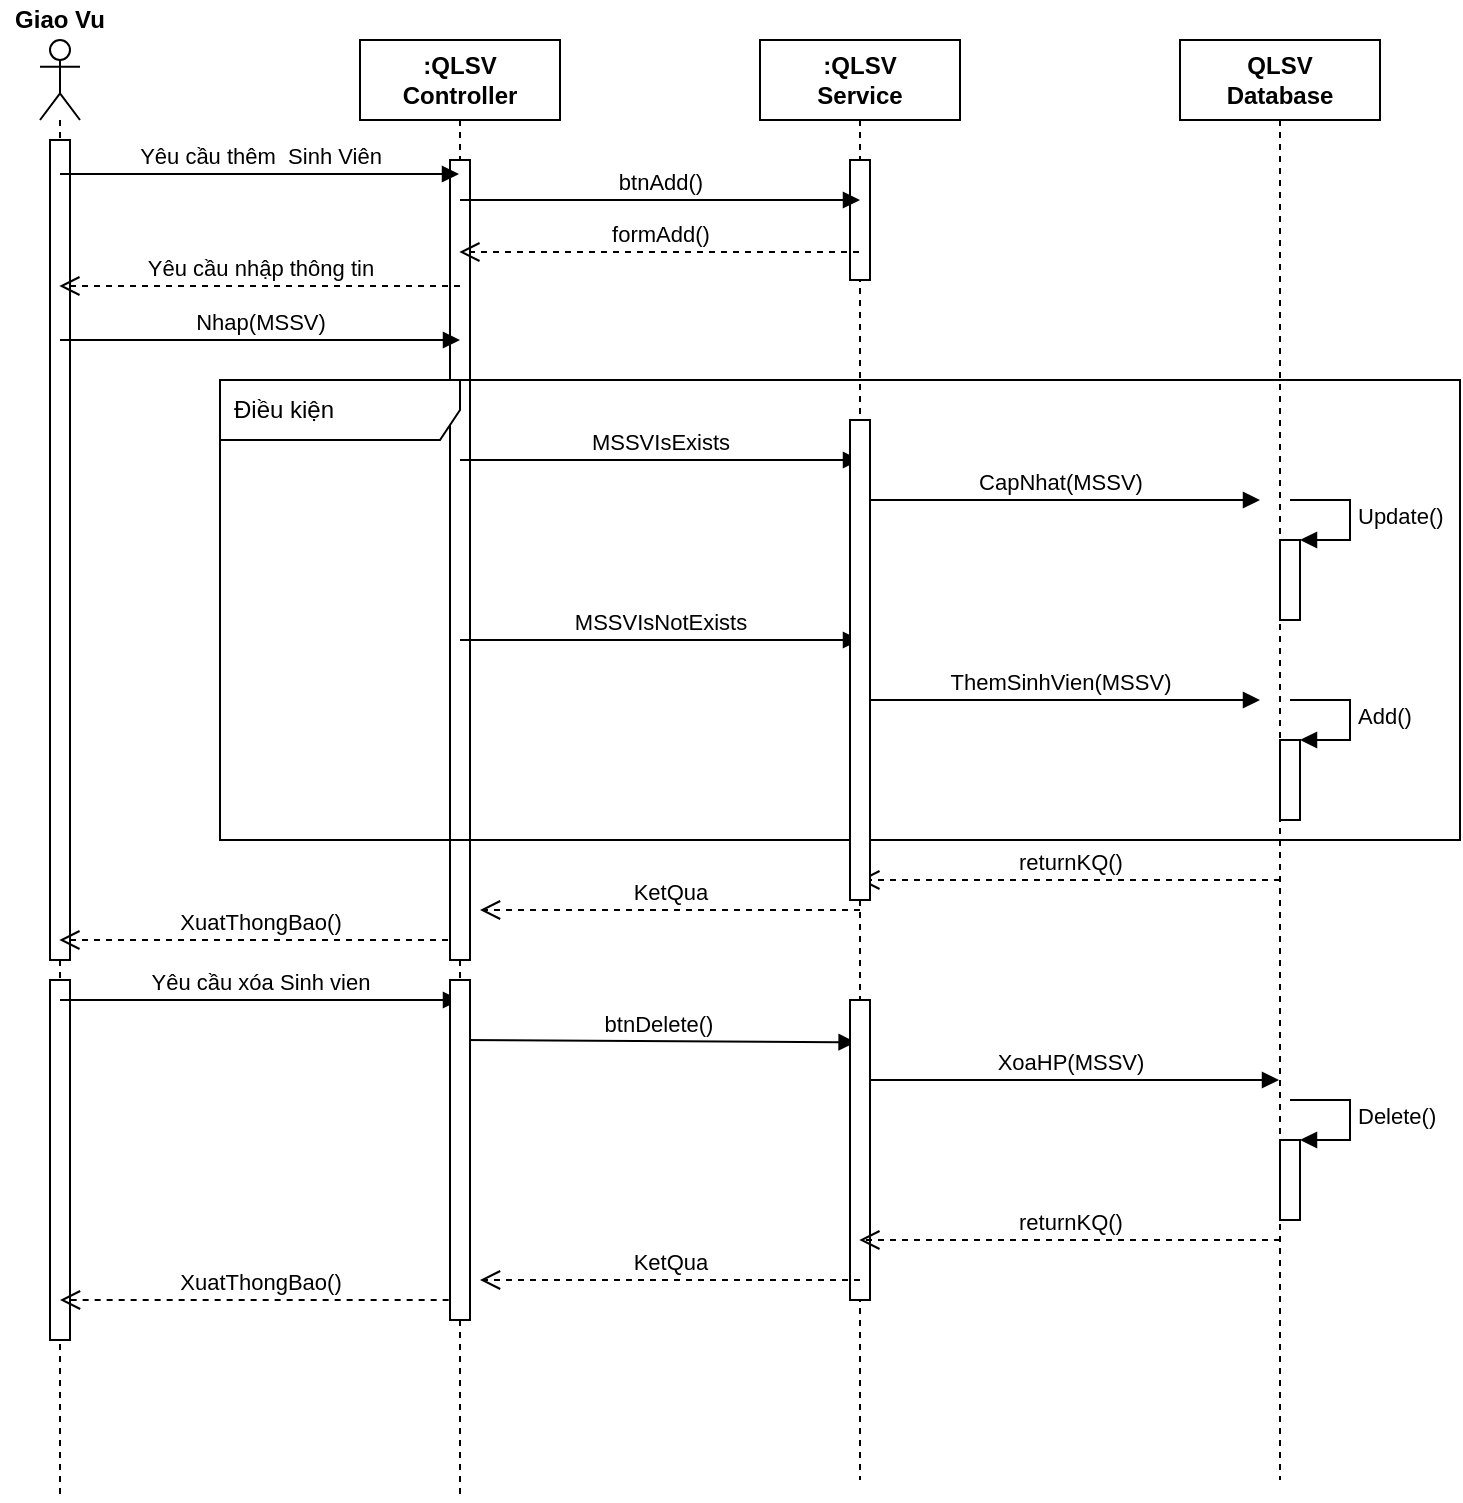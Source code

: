 <mxfile version="15.3.8" type="github">
  <diagram id="kgpKYQtTHZ0yAKxKKP6v" name="Page-1">
    <mxGraphModel dx="1183" dy="723" grid="1" gridSize="10" guides="1" tooltips="1" connect="1" arrows="1" fold="1" page="1" pageScale="1" pageWidth="850" pageHeight="1100" math="0" shadow="0">
      <root>
        <mxCell id="0" />
        <mxCell id="1" parent="0" />
        <mxCell id="0l0TKPkAK2tU7KHpgZkD-28" value="" style="shape=umlLifeline;participant=umlActor;perimeter=lifelinePerimeter;whiteSpace=wrap;html=1;container=1;collapsible=0;recursiveResize=0;verticalAlign=top;spacingTop=36;outlineConnect=0;fontStyle=1" vertex="1" parent="1">
          <mxGeometry x="100" y="120" width="20" height="730" as="geometry" />
        </mxCell>
        <mxCell id="0l0TKPkAK2tU7KHpgZkD-67" value="" style="html=1;points=[];perimeter=orthogonalPerimeter;" vertex="1" parent="0l0TKPkAK2tU7KHpgZkD-28">
          <mxGeometry x="5" y="50" width="10" height="410" as="geometry" />
        </mxCell>
        <mxCell id="0l0TKPkAK2tU7KHpgZkD-68" value="" style="html=1;points=[];perimeter=orthogonalPerimeter;" vertex="1" parent="0l0TKPkAK2tU7KHpgZkD-28">
          <mxGeometry x="5" y="470" width="10" height="180" as="geometry" />
        </mxCell>
        <mxCell id="0l0TKPkAK2tU7KHpgZkD-29" value=":QLSV&lt;br&gt;Controller" style="shape=umlLifeline;perimeter=lifelinePerimeter;whiteSpace=wrap;html=1;container=1;collapsible=0;recursiveResize=0;outlineConnect=0;fontStyle=1" vertex="1" parent="1">
          <mxGeometry x="260" y="120" width="100" height="730" as="geometry" />
        </mxCell>
        <mxCell id="0l0TKPkAK2tU7KHpgZkD-54" value="XuatThongBao()" style="html=1;verticalAlign=bottom;endArrow=open;dashed=1;endSize=8;" edge="1" parent="0l0TKPkAK2tU7KHpgZkD-29">
          <mxGeometry relative="1" as="geometry">
            <mxPoint x="50" y="450" as="sourcePoint" />
            <mxPoint x="-150.333" y="450" as="targetPoint" />
          </mxGeometry>
        </mxCell>
        <mxCell id="0l0TKPkAK2tU7KHpgZkD-55" value="Yêu cầu xóa Sinh vien" style="html=1;verticalAlign=bottom;endArrow=block;" edge="1" parent="0l0TKPkAK2tU7KHpgZkD-29">
          <mxGeometry width="80" relative="1" as="geometry">
            <mxPoint x="-150" y="480" as="sourcePoint" />
            <mxPoint x="50" y="480" as="targetPoint" />
          </mxGeometry>
        </mxCell>
        <mxCell id="0l0TKPkAK2tU7KHpgZkD-56" value="btnDelete()" style="html=1;verticalAlign=bottom;endArrow=block;entryX=0.478;entryY=0.696;entryDx=0;entryDy=0;entryPerimeter=0;" edge="1" parent="0l0TKPkAK2tU7KHpgZkD-29" target="0l0TKPkAK2tU7KHpgZkD-30">
          <mxGeometry width="80" relative="1" as="geometry">
            <mxPoint x="50" y="500" as="sourcePoint" />
            <mxPoint x="130" y="500" as="targetPoint" />
          </mxGeometry>
        </mxCell>
        <mxCell id="0l0TKPkAK2tU7KHpgZkD-62" value="XuatThongBao()" style="html=1;verticalAlign=bottom;endArrow=open;dashed=1;endSize=8;" edge="1" parent="0l0TKPkAK2tU7KHpgZkD-29">
          <mxGeometry relative="1" as="geometry">
            <mxPoint x="50.33" y="630" as="sourcePoint" />
            <mxPoint x="-150.003" y="630" as="targetPoint" />
          </mxGeometry>
        </mxCell>
        <mxCell id="0l0TKPkAK2tU7KHpgZkD-69" value="" style="html=1;points=[];perimeter=orthogonalPerimeter;" vertex="1" parent="0l0TKPkAK2tU7KHpgZkD-29">
          <mxGeometry x="45" y="60" width="10" height="400" as="geometry" />
        </mxCell>
        <mxCell id="0l0TKPkAK2tU7KHpgZkD-70" value="" style="html=1;points=[];perimeter=orthogonalPerimeter;" vertex="1" parent="0l0TKPkAK2tU7KHpgZkD-29">
          <mxGeometry x="45" y="470" width="10" height="170" as="geometry" />
        </mxCell>
        <mxCell id="0l0TKPkAK2tU7KHpgZkD-30" value=":QLSV&lt;br&gt;Service" style="shape=umlLifeline;perimeter=lifelinePerimeter;whiteSpace=wrap;html=1;container=1;collapsible=0;recursiveResize=0;outlineConnect=0;fontStyle=1" vertex="1" parent="1">
          <mxGeometry x="460" y="120" width="100" height="720" as="geometry" />
        </mxCell>
        <mxCell id="0l0TKPkAK2tU7KHpgZkD-57" value="XoaHP(MSSV)" style="html=1;verticalAlign=bottom;endArrow=block;" edge="1" parent="0l0TKPkAK2tU7KHpgZkD-30" target="0l0TKPkAK2tU7KHpgZkD-31">
          <mxGeometry width="80" relative="1" as="geometry">
            <mxPoint x="50" y="520" as="sourcePoint" />
            <mxPoint x="130" y="520" as="targetPoint" />
          </mxGeometry>
        </mxCell>
        <mxCell id="0l0TKPkAK2tU7KHpgZkD-71" value="" style="html=1;points=[];perimeter=orthogonalPerimeter;" vertex="1" parent="0l0TKPkAK2tU7KHpgZkD-30">
          <mxGeometry x="45" y="60" width="10" height="60" as="geometry" />
        </mxCell>
        <mxCell id="0l0TKPkAK2tU7KHpgZkD-73" value="" style="html=1;points=[];perimeter=orthogonalPerimeter;" vertex="1" parent="0l0TKPkAK2tU7KHpgZkD-30">
          <mxGeometry x="45" y="480" width="10" height="150" as="geometry" />
        </mxCell>
        <mxCell id="0l0TKPkAK2tU7KHpgZkD-31" value="QLSV&lt;br&gt;Database" style="shape=umlLifeline;perimeter=lifelinePerimeter;whiteSpace=wrap;html=1;container=1;collapsible=0;recursiveResize=0;outlineConnect=0;fontStyle=1" vertex="1" parent="1">
          <mxGeometry x="670" y="120" width="100" height="720" as="geometry" />
        </mxCell>
        <mxCell id="0l0TKPkAK2tU7KHpgZkD-58" value="" style="html=1;points=[];perimeter=orthogonalPerimeter;" vertex="1" parent="0l0TKPkAK2tU7KHpgZkD-31">
          <mxGeometry x="50" y="550" width="10" height="40" as="geometry" />
        </mxCell>
        <mxCell id="0l0TKPkAK2tU7KHpgZkD-59" value="Delete()" style="edgeStyle=orthogonalEdgeStyle;html=1;align=left;spacingLeft=2;endArrow=block;rounded=0;entryX=1;entryY=0;" edge="1" target="0l0TKPkAK2tU7KHpgZkD-58" parent="0l0TKPkAK2tU7KHpgZkD-31">
          <mxGeometry relative="1" as="geometry">
            <mxPoint x="55" y="530" as="sourcePoint" />
            <Array as="points">
              <mxPoint x="85" y="530" />
            </Array>
          </mxGeometry>
        </mxCell>
        <mxCell id="0l0TKPkAK2tU7KHpgZkD-32" value="Giao Vu" style="text;html=1;strokeColor=none;fillColor=none;align=center;verticalAlign=middle;whiteSpace=wrap;rounded=0;fontStyle=1" vertex="1" parent="1">
          <mxGeometry x="80" y="100" width="60" height="20" as="geometry" />
        </mxCell>
        <mxCell id="0l0TKPkAK2tU7KHpgZkD-33" value="Yêu cầu thêm&amp;nbsp; Sinh Viên" style="html=1;verticalAlign=bottom;endArrow=block;" edge="1" parent="1">
          <mxGeometry width="80" relative="1" as="geometry">
            <mxPoint x="110" y="187" as="sourcePoint" />
            <mxPoint x="309.5" y="187" as="targetPoint" />
          </mxGeometry>
        </mxCell>
        <mxCell id="0l0TKPkAK2tU7KHpgZkD-35" value="formAdd()" style="html=1;verticalAlign=bottom;endArrow=open;dashed=1;endSize=8;" edge="1" parent="1">
          <mxGeometry relative="1" as="geometry">
            <mxPoint x="509.5" y="226" as="sourcePoint" />
            <mxPoint x="309.667" y="226" as="targetPoint" />
            <Array as="points">
              <mxPoint x="350" y="226" />
            </Array>
          </mxGeometry>
        </mxCell>
        <mxCell id="0l0TKPkAK2tU7KHpgZkD-36" value="Yêu cầu nhập thông tin" style="html=1;verticalAlign=bottom;endArrow=open;dashed=1;endSize=8;" edge="1" parent="1">
          <mxGeometry relative="1" as="geometry">
            <mxPoint x="310" y="243" as="sourcePoint" />
            <mxPoint x="109.667" y="243" as="targetPoint" />
          </mxGeometry>
        </mxCell>
        <mxCell id="0l0TKPkAK2tU7KHpgZkD-37" value="Nhap(MSSV)" style="html=1;verticalAlign=bottom;endArrow=block;" edge="1" parent="1">
          <mxGeometry width="80" relative="1" as="geometry">
            <mxPoint x="110" y="270" as="sourcePoint" />
            <mxPoint x="310" y="270" as="targetPoint" />
          </mxGeometry>
        </mxCell>
        <mxCell id="0l0TKPkAK2tU7KHpgZkD-40" value="Điều kiện" style="shape=umlFrame;whiteSpace=wrap;html=1;width=120;height=30;boundedLbl=1;verticalAlign=middle;align=left;spacingLeft=5;" vertex="1" parent="1">
          <mxGeometry x="190" y="290" width="620" height="230" as="geometry" />
        </mxCell>
        <mxCell id="0l0TKPkAK2tU7KHpgZkD-41" value="MSSVIsExists" style="html=1;verticalAlign=bottom;endArrow=block;" edge="1" parent="1">
          <mxGeometry width="80" relative="1" as="geometry">
            <mxPoint x="310" y="330" as="sourcePoint" />
            <mxPoint x="510" y="330" as="targetPoint" />
          </mxGeometry>
        </mxCell>
        <mxCell id="0l0TKPkAK2tU7KHpgZkD-42" value="CapNhat(MSSV)" style="html=1;verticalAlign=bottom;endArrow=block;" edge="1" parent="1">
          <mxGeometry width="80" relative="1" as="geometry">
            <mxPoint x="510" y="350" as="sourcePoint" />
            <mxPoint x="710" y="350" as="targetPoint" />
          </mxGeometry>
        </mxCell>
        <mxCell id="0l0TKPkAK2tU7KHpgZkD-44" value="" style="html=1;points=[];perimeter=orthogonalPerimeter;" vertex="1" parent="1">
          <mxGeometry x="720" y="370" width="10" height="40" as="geometry" />
        </mxCell>
        <mxCell id="0l0TKPkAK2tU7KHpgZkD-45" value="Update()" style="edgeStyle=orthogonalEdgeStyle;html=1;align=left;spacingLeft=2;endArrow=block;rounded=0;entryX=1;entryY=0;" edge="1" target="0l0TKPkAK2tU7KHpgZkD-44" parent="1">
          <mxGeometry relative="1" as="geometry">
            <mxPoint x="725" y="350" as="sourcePoint" />
            <Array as="points">
              <mxPoint x="755" y="350" />
            </Array>
          </mxGeometry>
        </mxCell>
        <mxCell id="0l0TKPkAK2tU7KHpgZkD-46" value="MSSVIsNotExists" style="html=1;verticalAlign=bottom;endArrow=block;" edge="1" parent="1">
          <mxGeometry width="80" relative="1" as="geometry">
            <mxPoint x="310" y="420" as="sourcePoint" />
            <mxPoint x="510" y="420" as="targetPoint" />
          </mxGeometry>
        </mxCell>
        <mxCell id="0l0TKPkAK2tU7KHpgZkD-47" value="ThemSinhVien(MSSV)" style="html=1;verticalAlign=bottom;endArrow=block;" edge="1" parent="1">
          <mxGeometry width="80" relative="1" as="geometry">
            <mxPoint x="510" y="450" as="sourcePoint" />
            <mxPoint x="710" y="450" as="targetPoint" />
          </mxGeometry>
        </mxCell>
        <mxCell id="0l0TKPkAK2tU7KHpgZkD-48" value="" style="html=1;points=[];perimeter=orthogonalPerimeter;" vertex="1" parent="1">
          <mxGeometry x="720" y="470" width="10" height="40" as="geometry" />
        </mxCell>
        <mxCell id="0l0TKPkAK2tU7KHpgZkD-49" value="Add()" style="edgeStyle=orthogonalEdgeStyle;html=1;align=left;spacingLeft=2;endArrow=block;rounded=0;entryX=1;entryY=0;" edge="1" target="0l0TKPkAK2tU7KHpgZkD-48" parent="1">
          <mxGeometry relative="1" as="geometry">
            <mxPoint x="725" y="450" as="sourcePoint" />
            <Array as="points">
              <mxPoint x="755" y="450" />
            </Array>
          </mxGeometry>
        </mxCell>
        <mxCell id="0l0TKPkAK2tU7KHpgZkD-53" value="KetQua" style="html=1;verticalAlign=bottom;endArrow=open;dashed=1;endSize=8;" edge="1" parent="1">
          <mxGeometry relative="1" as="geometry">
            <mxPoint x="510" y="555" as="sourcePoint" />
            <mxPoint x="320" y="555" as="targetPoint" />
          </mxGeometry>
        </mxCell>
        <mxCell id="0l0TKPkAK2tU7KHpgZkD-34" value="btnAdd()" style="html=1;verticalAlign=bottom;endArrow=block;" edge="1" parent="1">
          <mxGeometry width="80" relative="1" as="geometry">
            <mxPoint x="310" y="200" as="sourcePoint" />
            <mxPoint x="510" y="200" as="targetPoint" />
          </mxGeometry>
        </mxCell>
        <mxCell id="0l0TKPkAK2tU7KHpgZkD-51" value="returnKQ()" style="html=1;verticalAlign=bottom;endArrow=open;dashed=1;endSize=8;" edge="1" parent="1">
          <mxGeometry relative="1" as="geometry">
            <mxPoint x="720" y="540" as="sourcePoint" />
            <mxPoint x="509.667" y="540" as="targetPoint" />
          </mxGeometry>
        </mxCell>
        <mxCell id="0l0TKPkAK2tU7KHpgZkD-60" value="returnKQ()" style="html=1;verticalAlign=bottom;endArrow=open;dashed=1;endSize=8;" edge="1" parent="1">
          <mxGeometry relative="1" as="geometry">
            <mxPoint x="720" y="720" as="sourcePoint" />
            <mxPoint x="509.667" y="720" as="targetPoint" />
          </mxGeometry>
        </mxCell>
        <mxCell id="0l0TKPkAK2tU7KHpgZkD-61" value="KetQua" style="html=1;verticalAlign=bottom;endArrow=open;dashed=1;endSize=8;" edge="1" parent="1">
          <mxGeometry relative="1" as="geometry">
            <mxPoint x="510" y="740" as="sourcePoint" />
            <mxPoint x="320" y="740" as="targetPoint" />
          </mxGeometry>
        </mxCell>
        <mxCell id="0l0TKPkAK2tU7KHpgZkD-72" value="" style="html=1;points=[];perimeter=orthogonalPerimeter;" vertex="1" parent="1">
          <mxGeometry x="505" y="310" width="10" height="240" as="geometry" />
        </mxCell>
      </root>
    </mxGraphModel>
  </diagram>
</mxfile>
